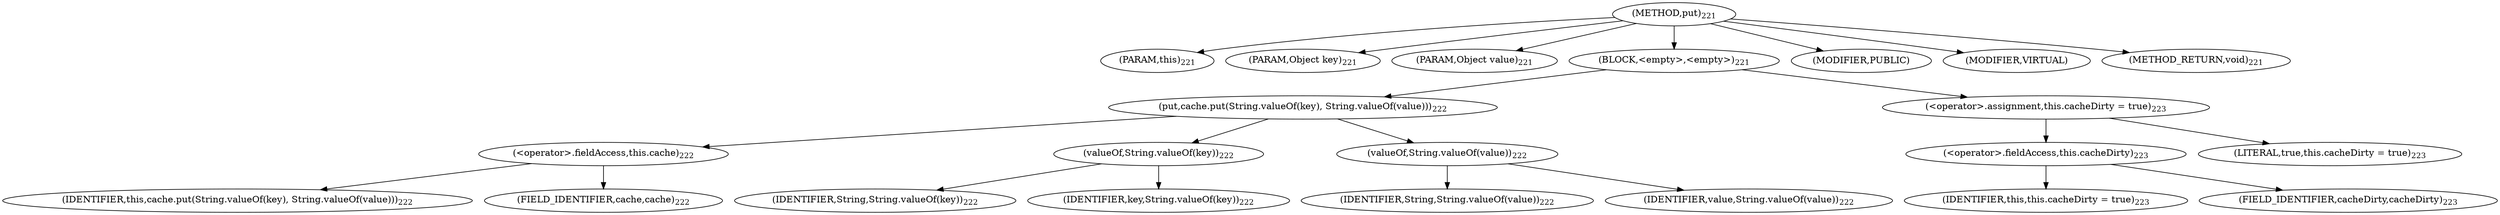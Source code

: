 digraph "put" {  
"322" [label = <(METHOD,put)<SUB>221</SUB>> ]
"323" [label = <(PARAM,this)<SUB>221</SUB>> ]
"324" [label = <(PARAM,Object key)<SUB>221</SUB>> ]
"325" [label = <(PARAM,Object value)<SUB>221</SUB>> ]
"326" [label = <(BLOCK,&lt;empty&gt;,&lt;empty&gt;)<SUB>221</SUB>> ]
"327" [label = <(put,cache.put(String.valueOf(key), String.valueOf(value)))<SUB>222</SUB>> ]
"328" [label = <(&lt;operator&gt;.fieldAccess,this.cache)<SUB>222</SUB>> ]
"329" [label = <(IDENTIFIER,this,cache.put(String.valueOf(key), String.valueOf(value)))<SUB>222</SUB>> ]
"330" [label = <(FIELD_IDENTIFIER,cache,cache)<SUB>222</SUB>> ]
"331" [label = <(valueOf,String.valueOf(key))<SUB>222</SUB>> ]
"332" [label = <(IDENTIFIER,String,String.valueOf(key))<SUB>222</SUB>> ]
"333" [label = <(IDENTIFIER,key,String.valueOf(key))<SUB>222</SUB>> ]
"334" [label = <(valueOf,String.valueOf(value))<SUB>222</SUB>> ]
"335" [label = <(IDENTIFIER,String,String.valueOf(value))<SUB>222</SUB>> ]
"336" [label = <(IDENTIFIER,value,String.valueOf(value))<SUB>222</SUB>> ]
"337" [label = <(&lt;operator&gt;.assignment,this.cacheDirty = true)<SUB>223</SUB>> ]
"338" [label = <(&lt;operator&gt;.fieldAccess,this.cacheDirty)<SUB>223</SUB>> ]
"339" [label = <(IDENTIFIER,this,this.cacheDirty = true)<SUB>223</SUB>> ]
"340" [label = <(FIELD_IDENTIFIER,cacheDirty,cacheDirty)<SUB>223</SUB>> ]
"341" [label = <(LITERAL,true,this.cacheDirty = true)<SUB>223</SUB>> ]
"342" [label = <(MODIFIER,PUBLIC)> ]
"343" [label = <(MODIFIER,VIRTUAL)> ]
"344" [label = <(METHOD_RETURN,void)<SUB>221</SUB>> ]
  "322" -> "323" 
  "322" -> "324" 
  "322" -> "325" 
  "322" -> "326" 
  "322" -> "342" 
  "322" -> "343" 
  "322" -> "344" 
  "326" -> "327" 
  "326" -> "337" 
  "327" -> "328" 
  "327" -> "331" 
  "327" -> "334" 
  "328" -> "329" 
  "328" -> "330" 
  "331" -> "332" 
  "331" -> "333" 
  "334" -> "335" 
  "334" -> "336" 
  "337" -> "338" 
  "337" -> "341" 
  "338" -> "339" 
  "338" -> "340" 
}
